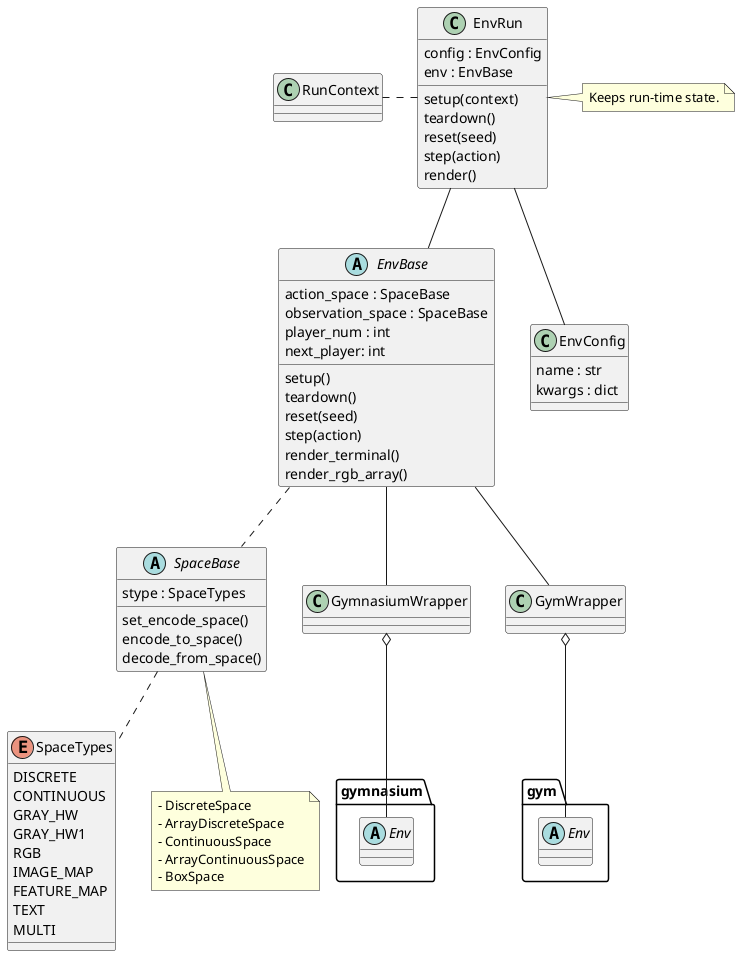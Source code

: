 @startuml class_env

enum SpaceTypes {
    DISCRETE
    CONTINUOUS
    GRAY_HW
    GRAY_HW1
    RGB
    IMAGE_MAP
    FEATURE_MAP
    TEXT
    MULTI
}

abstract SpaceBase {
    stype : SpaceTypes
    set_encode_space()
    encode_to_space()
    decode_from_space()
}
note as SpaceMemo
- DiscreteSpace
- ArrayDiscreteSpace
- ContinuousSpace
- ArrayContinuousSpace
- BoxSpace
end note
SpaceBase <|-- SpaceMemo

SpaceBase .. SpaceTypes

abstract EnvBase {
    action_space : SpaceBase
    observation_space : SpaceBase
    player_num : int
    next_player: int
    setup()
    teardown()
    reset(seed)
    step(action)
    render_terminal()
    render_rgb_array()
} 

EnvBase .. SpaceBase

abstract gymnasium.Env {}
abstract gym.Env {}
class GymnasiumWrapper {}
class GymWrapper {}

GymnasiumWrapper o-- gymnasium.Env
GymWrapper o-- gym.Env
EnvBase -- GymnasiumWrapper
EnvBase -- GymWrapper

class RunContext {}
class EnvRun {
    config : EnvConfig
    env : EnvBase
    setup(context)
    teardown()
    reset(seed)
    step(action)
    render()
}
EnvRun -- EnvBase
RunContext . EnvRun

note "Keeps run-time state." as EnvRunMemo
EnvRun . EnvRunMemo


class EnvConfig {
    name : str
    kwargs : dict
}
EnvRun -- EnvConfig


@enduml